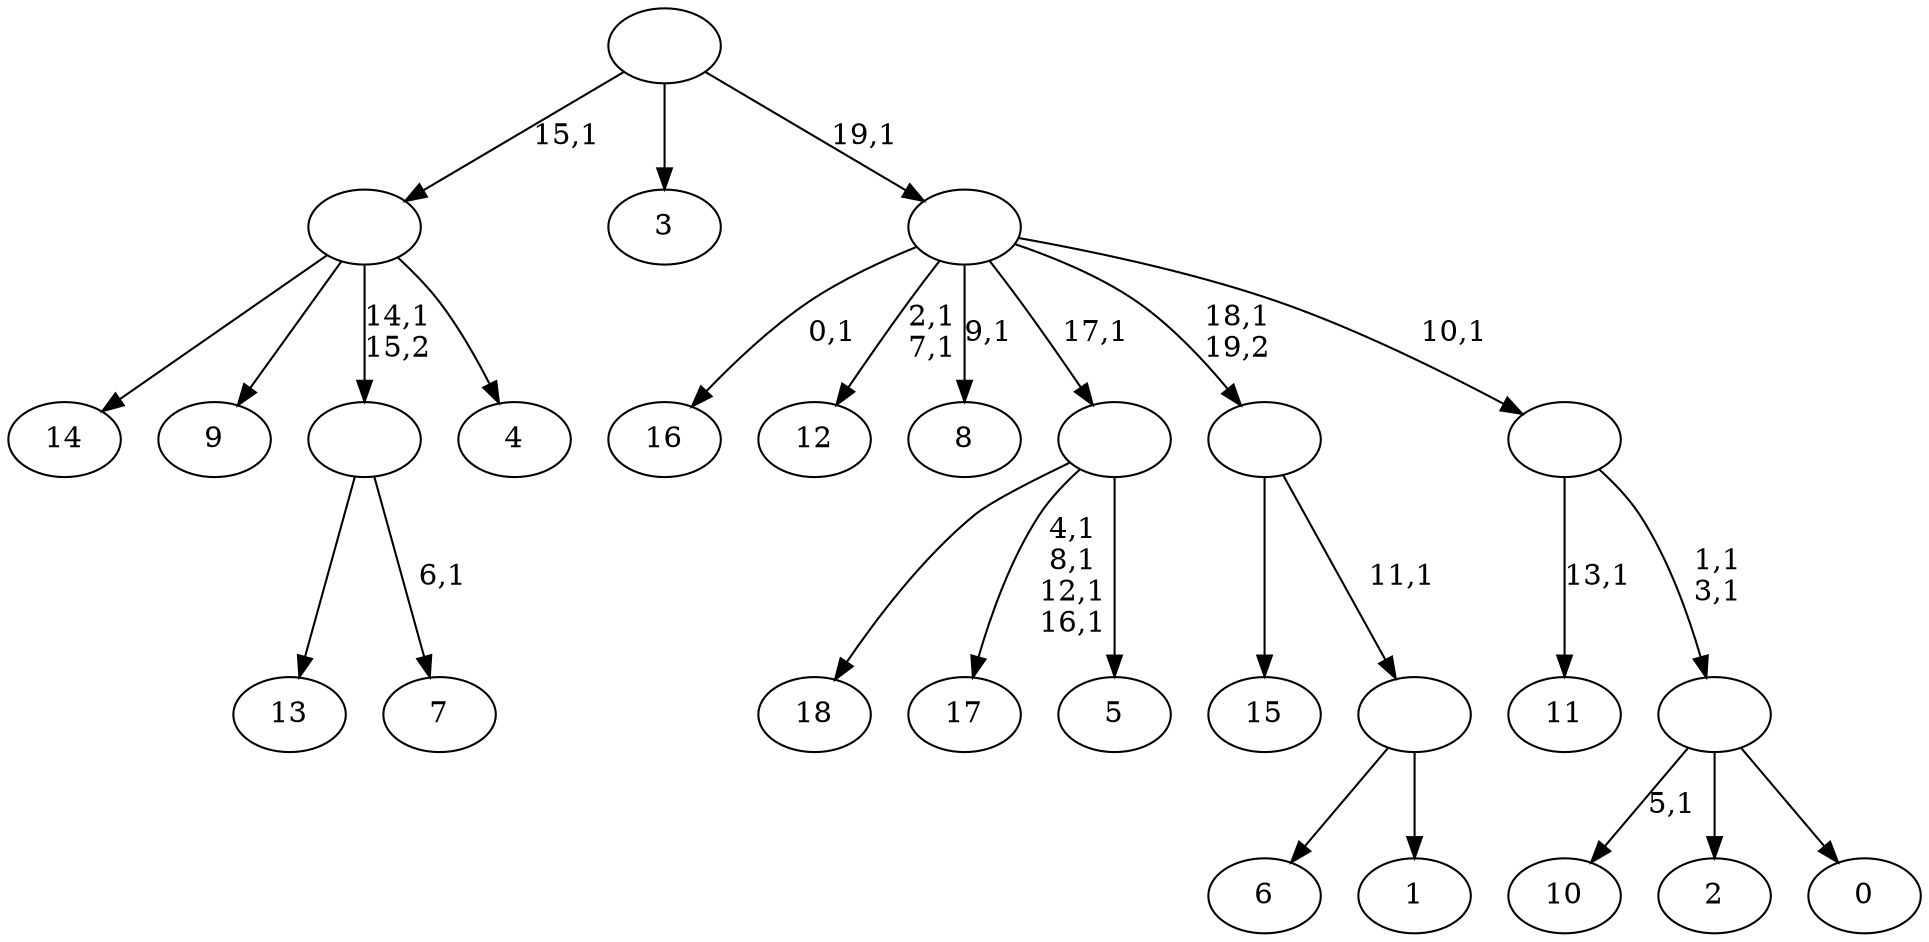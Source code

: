 digraph T {
	39 [label="18"]
	38 [label="17"]
	33 [label="16"]
	31 [label="15"]
	30 [label="14"]
	29 [label="13"]
	28 [label="12"]
	25 [label="11"]
	23 [label="10"]
	21 [label="9"]
	20 [label="8"]
	18 [label="7"]
	16 [label=""]
	15 [label="6"]
	14 [label="5"]
	13 [label=""]
	12 [label="4"]
	11 [label=""]
	10 [label="3"]
	9 [label="2"]
	8 [label="1"]
	7 [label=""]
	6 [label=""]
	5 [label="0"]
	4 [label=""]
	2 [label=""]
	1 [label=""]
	0 [label=""]
	16 -> 18 [label="6,1"]
	16 -> 29 [label=""]
	13 -> 38 [label="4,1\n8,1\n12,1\n16,1"]
	13 -> 39 [label=""]
	13 -> 14 [label=""]
	11 -> 30 [label=""]
	11 -> 21 [label=""]
	11 -> 16 [label="14,1\n15,2"]
	11 -> 12 [label=""]
	7 -> 15 [label=""]
	7 -> 8 [label=""]
	6 -> 31 [label=""]
	6 -> 7 [label="11,1"]
	4 -> 23 [label="5,1"]
	4 -> 9 [label=""]
	4 -> 5 [label=""]
	2 -> 4 [label="1,1\n3,1"]
	2 -> 25 [label="13,1"]
	1 -> 20 [label="9,1"]
	1 -> 28 [label="2,1\n7,1"]
	1 -> 33 [label="0,1"]
	1 -> 13 [label="17,1"]
	1 -> 6 [label="18,1\n19,2"]
	1 -> 2 [label="10,1"]
	0 -> 11 [label="15,1"]
	0 -> 10 [label=""]
	0 -> 1 [label="19,1"]
}
